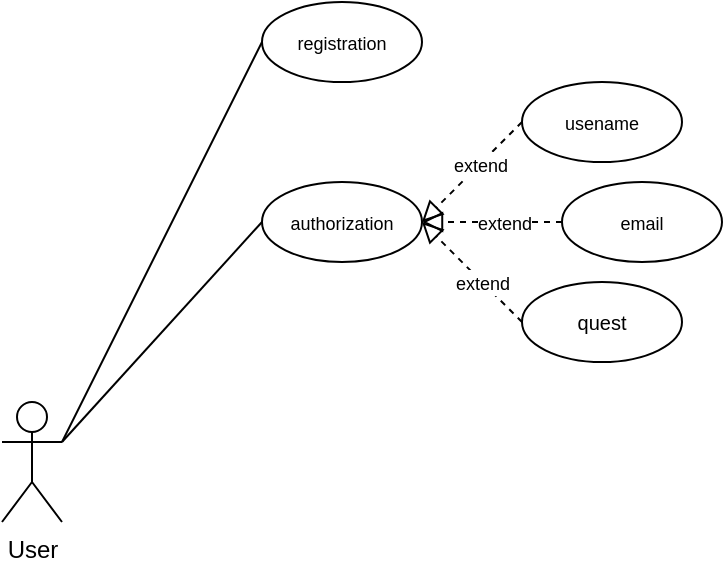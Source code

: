 <mxfile version="25.0.3">
  <diagram name="Страница — 1" id="2OBPxP7PNkvGcftw9HF-">
    <mxGraphModel dx="989" dy="509" grid="1" gridSize="10" guides="1" tooltips="1" connect="1" arrows="1" fold="1" page="1" pageScale="1" pageWidth="827" pageHeight="1169" math="0" shadow="0">
      <root>
        <mxCell id="0" />
        <mxCell id="1" parent="0" />
        <mxCell id="ThtNLBCdlqUOlmanm6_U-4" style="rounded=0;orthogonalLoop=1;jettySize=auto;html=1;exitX=1;exitY=0.333;exitDx=0;exitDy=0;exitPerimeter=0;entryX=0;entryY=0.5;entryDx=0;entryDy=0;endArrow=none;endFill=0;" edge="1" parent="1" source="ThtNLBCdlqUOlmanm6_U-1" target="ThtNLBCdlqUOlmanm6_U-2">
          <mxGeometry relative="1" as="geometry" />
        </mxCell>
        <mxCell id="ThtNLBCdlqUOlmanm6_U-1" value="User" style="shape=umlActor;verticalLabelPosition=bottom;verticalAlign=top;html=1;outlineConnect=0;" vertex="1" parent="1">
          <mxGeometry x="330" y="350" width="30" height="60" as="geometry" />
        </mxCell>
        <mxCell id="ThtNLBCdlqUOlmanm6_U-2" value="&lt;font style=&quot;font-size: 9px;&quot;&gt;authorization&lt;/font&gt;" style="ellipse;whiteSpace=wrap;html=1;" vertex="1" parent="1">
          <mxGeometry x="460" y="240" width="80" height="40" as="geometry" />
        </mxCell>
        <mxCell id="ThtNLBCdlqUOlmanm6_U-7" value="&lt;font style=&quot;font-size: 9px;&quot;&gt;usename&lt;/font&gt;" style="ellipse;whiteSpace=wrap;html=1;" vertex="1" parent="1">
          <mxGeometry x="590" y="190" width="80" height="40" as="geometry" />
        </mxCell>
        <mxCell id="ThtNLBCdlqUOlmanm6_U-8" value="&lt;font style=&quot;font-size: 9px;&quot;&gt;email&lt;/font&gt;" style="ellipse;whiteSpace=wrap;html=1;" vertex="1" parent="1">
          <mxGeometry x="610" y="240" width="80" height="40" as="geometry" />
        </mxCell>
        <mxCell id="ThtNLBCdlqUOlmanm6_U-11" value="&lt;font style=&quot;font-size: 9px;&quot;&gt;registration&lt;/font&gt;" style="ellipse;whiteSpace=wrap;html=1;" vertex="1" parent="1">
          <mxGeometry x="460" y="150" width="80" height="40" as="geometry" />
        </mxCell>
        <mxCell id="ThtNLBCdlqUOlmanm6_U-12" style="rounded=0;orthogonalLoop=1;jettySize=auto;html=1;exitX=1;exitY=0.333;exitDx=0;exitDy=0;exitPerimeter=0;entryX=0;entryY=0.5;entryDx=0;entryDy=0;endArrow=none;endFill=0;" edge="1" parent="1" source="ThtNLBCdlqUOlmanm6_U-1" target="ThtNLBCdlqUOlmanm6_U-11">
          <mxGeometry relative="1" as="geometry">
            <mxPoint x="370" y="380" as="sourcePoint" />
            <mxPoint x="470" y="270" as="targetPoint" />
          </mxGeometry>
        </mxCell>
        <mxCell id="ThtNLBCdlqUOlmanm6_U-13" value="&lt;font size=&quot;1&quot;&gt;quest&lt;/font&gt;" style="ellipse;whiteSpace=wrap;html=1;" vertex="1" parent="1">
          <mxGeometry x="590" y="290" width="80" height="40" as="geometry" />
        </mxCell>
        <mxCell id="ThtNLBCdlqUOlmanm6_U-18" value="" style="endArrow=block;dashed=1;endFill=0;endSize=8;html=1;rounded=0;entryX=1;entryY=0.5;entryDx=0;entryDy=0;exitX=0;exitY=0.5;exitDx=0;exitDy=0;jumpSize=6;strokeWidth=1;startSize=6;" edge="1" parent="1" source="ThtNLBCdlqUOlmanm6_U-7" target="ThtNLBCdlqUOlmanm6_U-2">
          <mxGeometry width="160" relative="1" as="geometry">
            <mxPoint x="570" y="270" as="sourcePoint" />
            <mxPoint x="730" y="270" as="targetPoint" />
          </mxGeometry>
        </mxCell>
        <mxCell id="ThtNLBCdlqUOlmanm6_U-20" value="&lt;font style=&quot;font-size: 9px;&quot;&gt;extend&lt;/font&gt;" style="edgeLabel;html=1;align=center;verticalAlign=middle;resizable=0;points=[];" vertex="1" connectable="0" parent="ThtNLBCdlqUOlmanm6_U-18">
          <mxGeometry x="-0.172" y="-1" relative="1" as="geometry">
            <mxPoint y="1" as="offset" />
          </mxGeometry>
        </mxCell>
        <mxCell id="ThtNLBCdlqUOlmanm6_U-21" value="" style="endArrow=block;dashed=1;endFill=0;endSize=8;html=1;rounded=0;entryX=1;entryY=0.5;entryDx=0;entryDy=0;exitX=0;exitY=0.5;exitDx=0;exitDy=0;jumpSize=6;strokeWidth=1;startSize=6;" edge="1" parent="1" source="ThtNLBCdlqUOlmanm6_U-8" target="ThtNLBCdlqUOlmanm6_U-2">
          <mxGeometry width="160" relative="1" as="geometry">
            <mxPoint x="590" y="290" as="sourcePoint" />
            <mxPoint x="540" y="340" as="targetPoint" />
          </mxGeometry>
        </mxCell>
        <mxCell id="ThtNLBCdlqUOlmanm6_U-22" value="&lt;font style=&quot;font-size: 9px;&quot;&gt;extend&lt;/font&gt;" style="edgeLabel;html=1;align=center;verticalAlign=middle;resizable=0;points=[];" vertex="1" connectable="0" parent="ThtNLBCdlqUOlmanm6_U-21">
          <mxGeometry x="-0.172" y="-1" relative="1" as="geometry">
            <mxPoint y="1" as="offset" />
          </mxGeometry>
        </mxCell>
        <mxCell id="ThtNLBCdlqUOlmanm6_U-24" value="" style="endArrow=block;dashed=1;endFill=0;endSize=8;html=1;rounded=0;entryX=1;entryY=0.5;entryDx=0;entryDy=0;exitX=0;exitY=0.5;exitDx=0;exitDy=0;jumpSize=6;strokeWidth=1;startSize=6;" edge="1" parent="1" source="ThtNLBCdlqUOlmanm6_U-13" target="ThtNLBCdlqUOlmanm6_U-2">
          <mxGeometry width="160" relative="1" as="geometry">
            <mxPoint x="600" y="220" as="sourcePoint" />
            <mxPoint x="550" y="270" as="targetPoint" />
          </mxGeometry>
        </mxCell>
        <mxCell id="ThtNLBCdlqUOlmanm6_U-25" value="&lt;font style=&quot;font-size: 9px;&quot;&gt;extend&lt;/font&gt;" style="edgeLabel;html=1;align=center;verticalAlign=middle;resizable=0;points=[];" vertex="1" connectable="0" parent="ThtNLBCdlqUOlmanm6_U-24">
          <mxGeometry x="-0.172" y="-1" relative="1" as="geometry">
            <mxPoint y="1" as="offset" />
          </mxGeometry>
        </mxCell>
      </root>
    </mxGraphModel>
  </diagram>
</mxfile>
